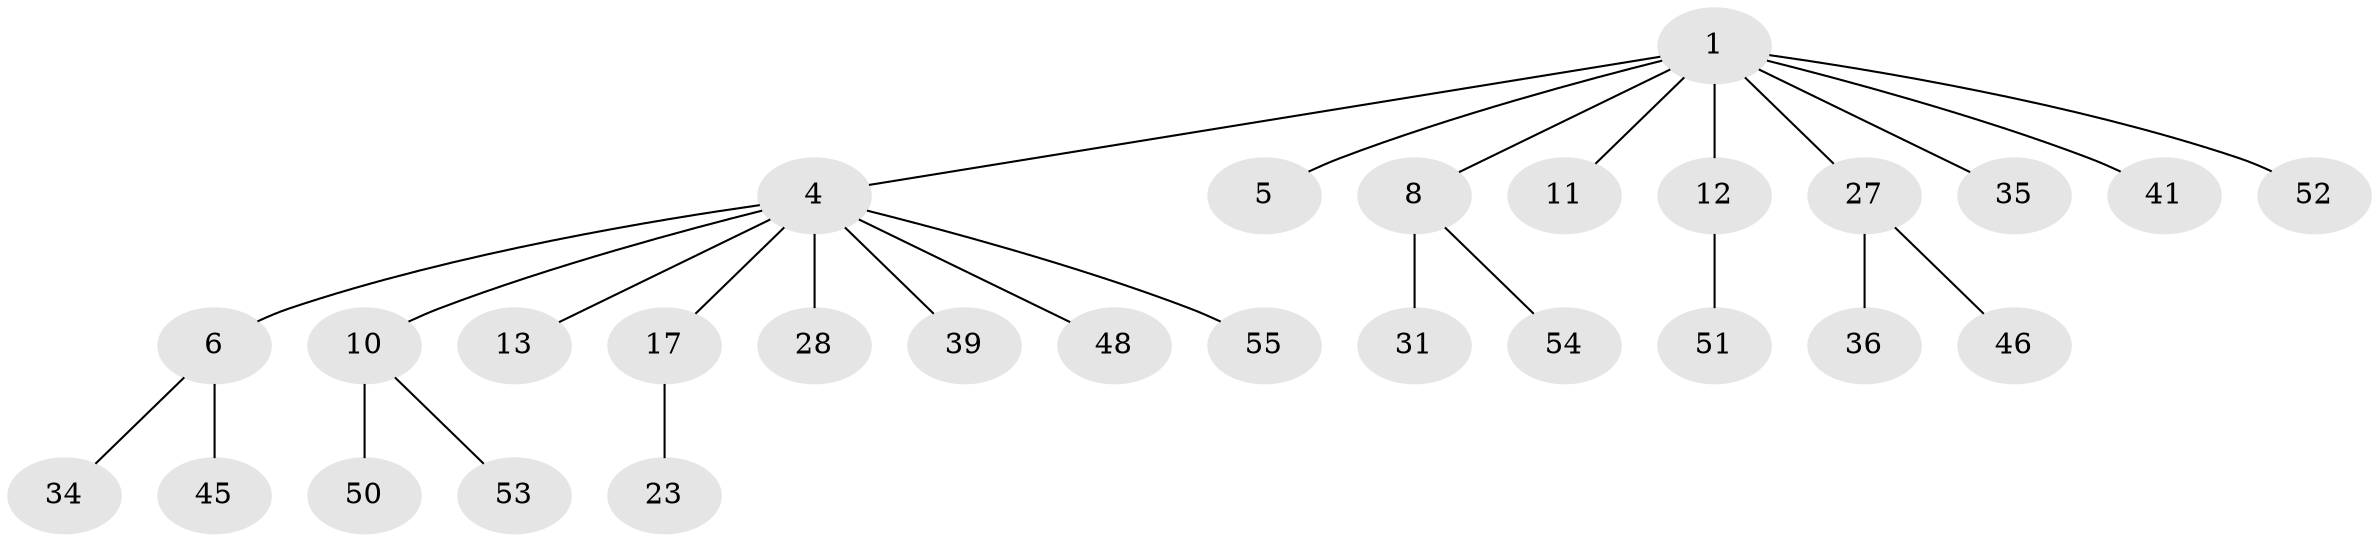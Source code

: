 // original degree distribution, {4: 0.03508771929824561, 5: 0.017543859649122806, 3: 0.19298245614035087, 8: 0.017543859649122806, 1: 0.45614035087719296, 2: 0.2807017543859649}
// Generated by graph-tools (version 1.1) at 2025/15/03/09/25 04:15:21]
// undirected, 28 vertices, 27 edges
graph export_dot {
graph [start="1"]
  node [color=gray90,style=filled];
  1 [super="+2+9+3"];
  4 [super="+7+21"];
  5;
  6 [super="+26"];
  8 [super="+14"];
  10 [super="+38+20"];
  11 [super="+16+22"];
  12 [super="+42+49"];
  13 [super="+30"];
  17 [super="+33+18"];
  23;
  27 [super="+29"];
  28 [super="+43"];
  31;
  34;
  35;
  36 [super="+57"];
  39;
  41 [super="+56"];
  45;
  46;
  48;
  50;
  51;
  52;
  53;
  54;
  55;
  1 -- 4;
  1 -- 5;
  1 -- 8;
  1 -- 41;
  1 -- 11;
  1 -- 35;
  1 -- 52;
  1 -- 27;
  1 -- 12;
  4 -- 6;
  4 -- 13;
  4 -- 17;
  4 -- 39;
  4 -- 55;
  4 -- 10;
  4 -- 28;
  4 -- 48;
  6 -- 45;
  6 -- 34;
  8 -- 54;
  8 -- 31;
  10 -- 53;
  10 -- 50;
  12 -- 51;
  17 -- 23;
  27 -- 36;
  27 -- 46;
}
